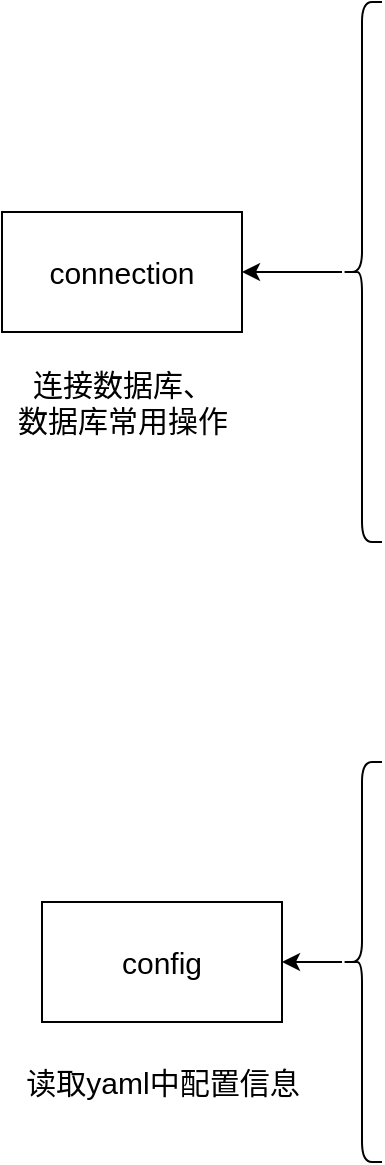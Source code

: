 <mxfile version="14.6.13" type="github">
  <diagram id="xbYI96qwZWlE_A1h8BtE" name="第 1 页">
    <mxGraphModel dx="868" dy="450" grid="1" gridSize="10" guides="1" tooltips="1" connect="1" arrows="1" fold="1" page="1" pageScale="1" pageWidth="827" pageHeight="1169" math="0" shadow="0">
      <root>
        <mxCell id="0" />
        <mxCell id="1" parent="0" />
        <mxCell id="MJVve4MDXcwrNrlEYS1f-6" value="" style="edgeStyle=orthogonalEdgeStyle;rounded=0;orthogonalLoop=1;jettySize=auto;html=1;fontSize=15;fontColor=none;" edge="1" parent="1" source="MJVve4MDXcwrNrlEYS1f-3" target="MJVve4MDXcwrNrlEYS1f-4">
          <mxGeometry relative="1" as="geometry" />
        </mxCell>
        <mxCell id="MJVve4MDXcwrNrlEYS1f-3" value="" style="shape=curlyBracket;whiteSpace=wrap;html=1;rounded=1;" vertex="1" parent="1">
          <mxGeometry x="240" y="80" width="20" height="270" as="geometry" />
        </mxCell>
        <mxCell id="MJVve4MDXcwrNrlEYS1f-4" value="connection" style="rounded=0;whiteSpace=wrap;html=1;fontSize=15;fontColor=none;" vertex="1" parent="1">
          <mxGeometry x="70" y="185" width="120" height="60" as="geometry" />
        </mxCell>
        <mxCell id="MJVve4MDXcwrNrlEYS1f-7" value="连接数据库、&lt;br&gt;数据库常用操作" style="text;html=1;align=center;verticalAlign=middle;resizable=0;points=[];autosize=1;strokeColor=none;fontSize=15;fontColor=none;" vertex="1" parent="1">
          <mxGeometry x="70" y="260" width="120" height="40" as="geometry" />
        </mxCell>
        <mxCell id="MJVve4MDXcwrNrlEYS1f-8" value="config" style="rounded=0;whiteSpace=wrap;html=1;fontSize=15;fontColor=none;" vertex="1" parent="1">
          <mxGeometry x="90" y="530" width="120" height="60" as="geometry" />
        </mxCell>
        <mxCell id="MJVve4MDXcwrNrlEYS1f-9" value="读取yaml中配置信息" style="text;html=1;align=center;verticalAlign=middle;resizable=0;points=[];autosize=1;strokeColor=none;fontSize=15;fontColor=none;" vertex="1" parent="1">
          <mxGeometry x="75" y="610" width="150" height="20" as="geometry" />
        </mxCell>
        <mxCell id="MJVve4MDXcwrNrlEYS1f-12" value="" style="edgeStyle=orthogonalEdgeStyle;rounded=0;orthogonalLoop=1;jettySize=auto;html=1;fontSize=15;fontColor=none;" edge="1" parent="1" source="MJVve4MDXcwrNrlEYS1f-10" target="MJVve4MDXcwrNrlEYS1f-8">
          <mxGeometry relative="1" as="geometry" />
        </mxCell>
        <mxCell id="MJVve4MDXcwrNrlEYS1f-10" value="" style="shape=curlyBracket;whiteSpace=wrap;html=1;rounded=1;fontSize=15;fontColor=none;" vertex="1" parent="1">
          <mxGeometry x="240" y="460" width="20" height="200" as="geometry" />
        </mxCell>
      </root>
    </mxGraphModel>
  </diagram>
</mxfile>
